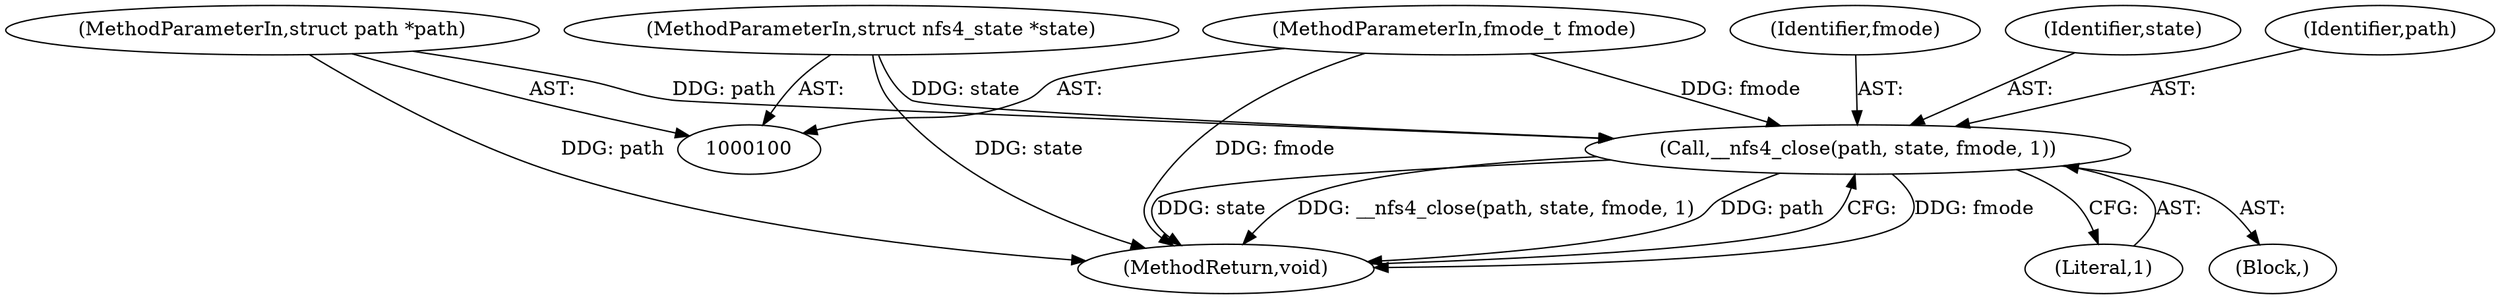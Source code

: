 digraph "0_linux_dc0b027dfadfcb8a5504f7d8052754bf8d501ab9_28@API" {
"1000105" [label="(Call,__nfs4_close(path, state, fmode, 1))"];
"1000101" [label="(MethodParameterIn,struct path *path)"];
"1000102" [label="(MethodParameterIn,struct nfs4_state *state)"];
"1000103" [label="(MethodParameterIn,fmode_t fmode)"];
"1000105" [label="(Call,__nfs4_close(path, state, fmode, 1))"];
"1000103" [label="(MethodParameterIn,fmode_t fmode)"];
"1000101" [label="(MethodParameterIn,struct path *path)"];
"1000108" [label="(Identifier,fmode)"];
"1000110" [label="(MethodReturn,void)"];
"1000107" [label="(Identifier,state)"];
"1000109" [label="(Literal,1)"];
"1000104" [label="(Block,)"];
"1000102" [label="(MethodParameterIn,struct nfs4_state *state)"];
"1000106" [label="(Identifier,path)"];
"1000105" -> "1000104"  [label="AST: "];
"1000105" -> "1000109"  [label="CFG: "];
"1000106" -> "1000105"  [label="AST: "];
"1000107" -> "1000105"  [label="AST: "];
"1000108" -> "1000105"  [label="AST: "];
"1000109" -> "1000105"  [label="AST: "];
"1000110" -> "1000105"  [label="CFG: "];
"1000105" -> "1000110"  [label="DDG: fmode"];
"1000105" -> "1000110"  [label="DDG: state"];
"1000105" -> "1000110"  [label="DDG: __nfs4_close(path, state, fmode, 1)"];
"1000105" -> "1000110"  [label="DDG: path"];
"1000101" -> "1000105"  [label="DDG: path"];
"1000102" -> "1000105"  [label="DDG: state"];
"1000103" -> "1000105"  [label="DDG: fmode"];
"1000101" -> "1000100"  [label="AST: "];
"1000101" -> "1000110"  [label="DDG: path"];
"1000102" -> "1000100"  [label="AST: "];
"1000102" -> "1000110"  [label="DDG: state"];
"1000103" -> "1000100"  [label="AST: "];
"1000103" -> "1000110"  [label="DDG: fmode"];
}
